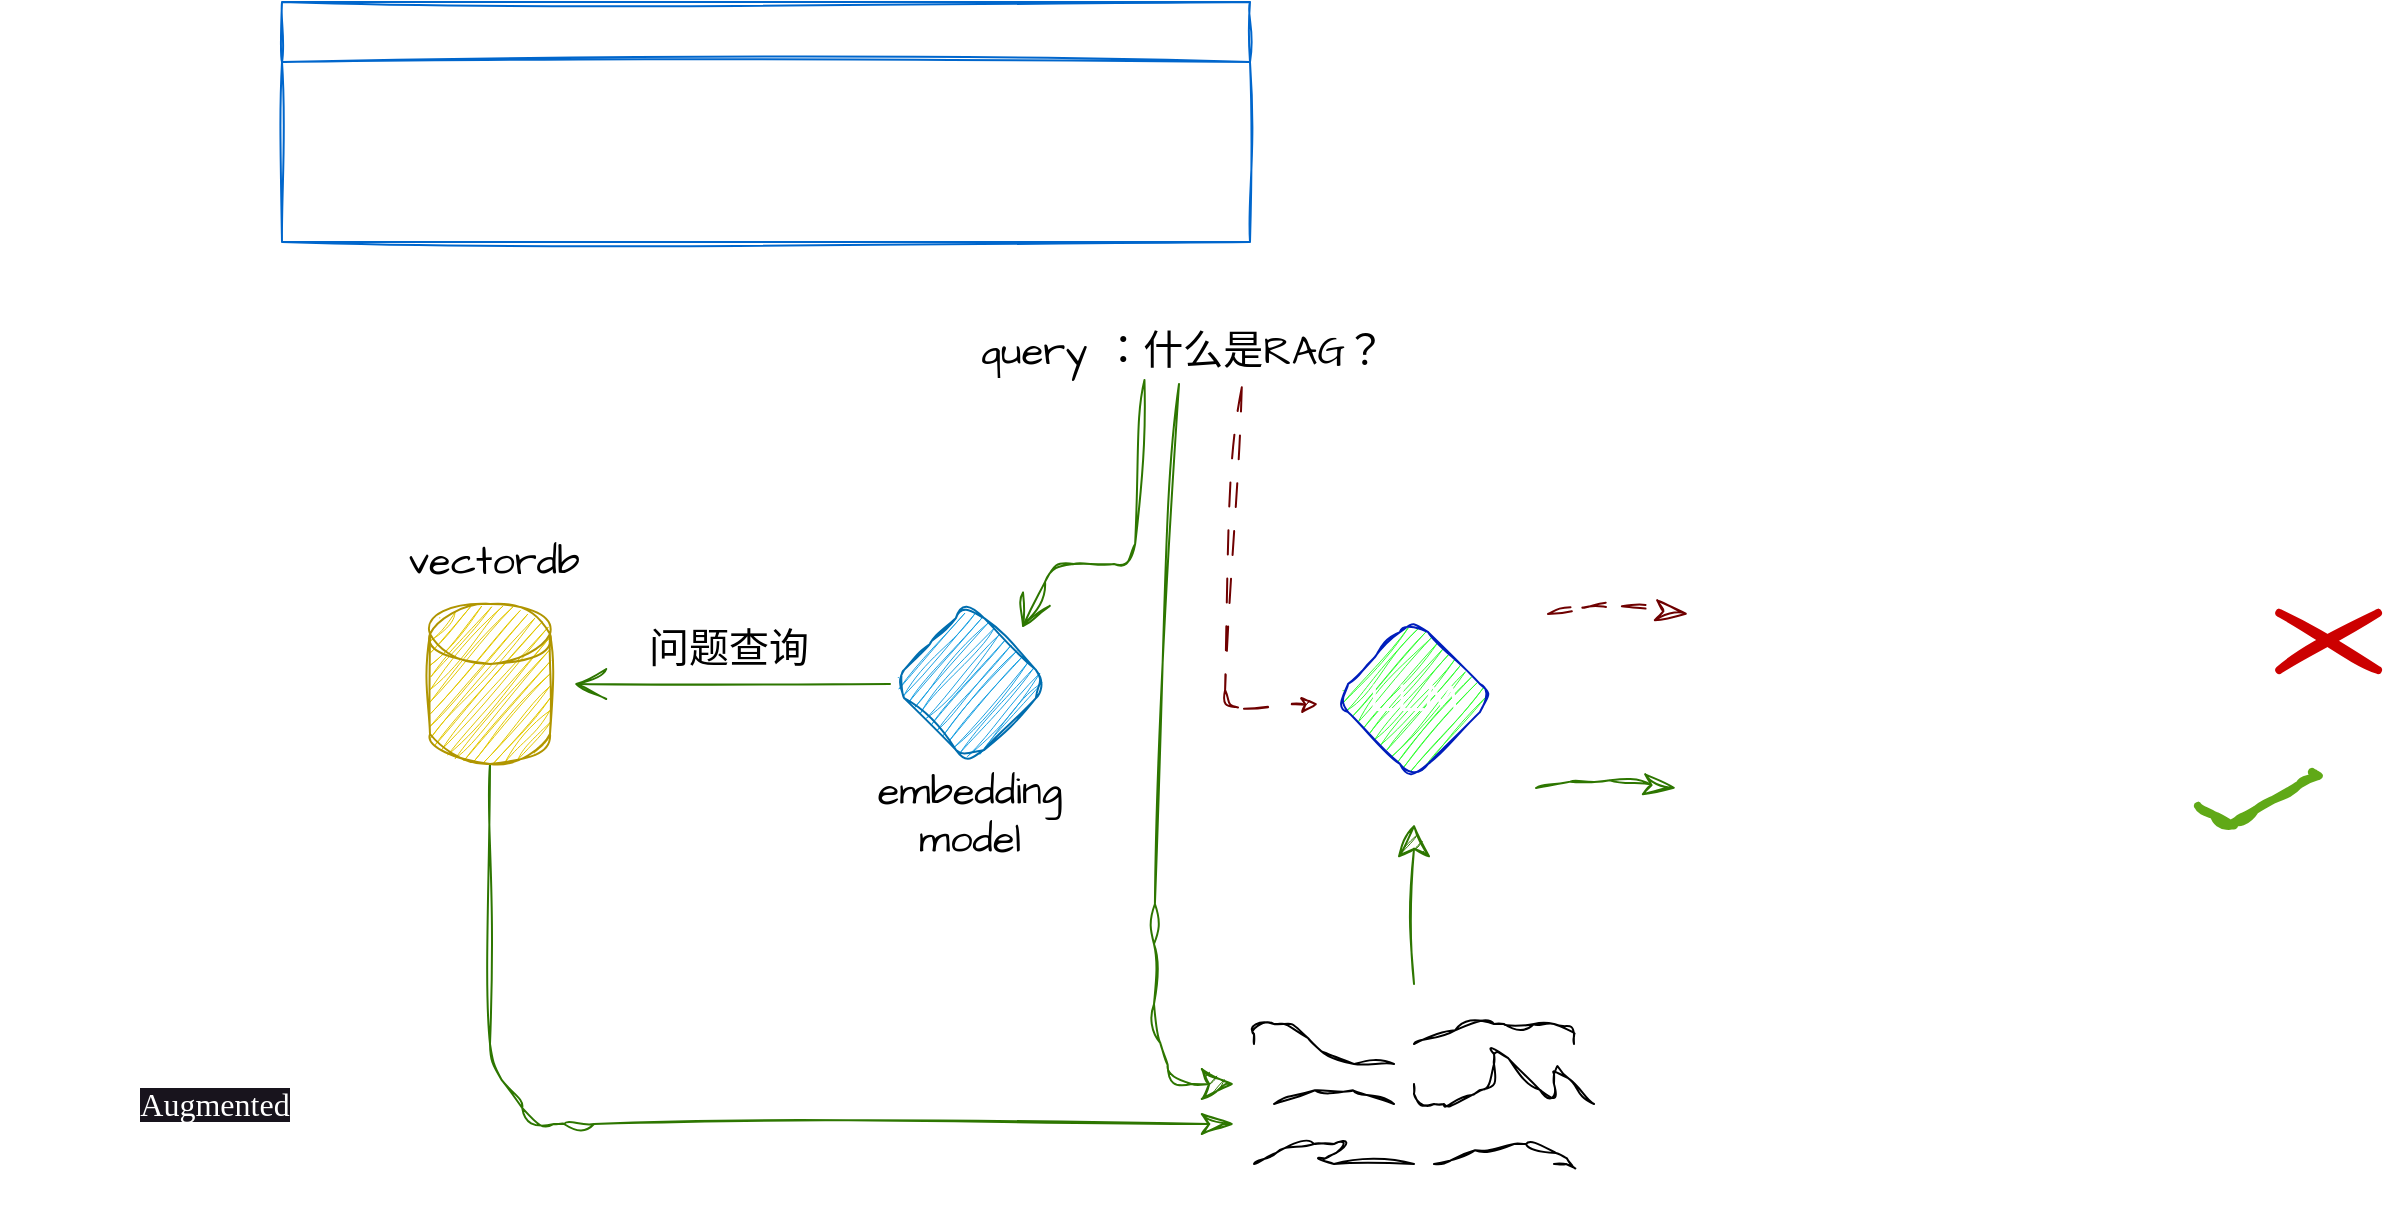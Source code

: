 <mxfile version="24.2.5" type="github">
  <diagram id="982mOaaBdXYkM2S3urJj" name="第 1 页">
    <mxGraphModel dx="1480" dy="753" grid="0" gridSize="10" guides="1" tooltips="1" connect="1" arrows="1" fold="1" page="1" pageScale="1" pageWidth="3300" pageHeight="4681" background="none" math="0" shadow="0">
      <root>
        <mxCell id="0" />
        <mxCell id="1" parent="0" />
        <mxCell id="16" style="edgeStyle=none;sketch=1;hachureGap=4;jiggle=2;curveFitting=1;html=1;fontFamily=Architects Daughter;fontSource=https%3A%2F%2Ffonts.googleapis.com%2Fcss%3Ffamily%3DArchitects%2BDaughter;fontSize=20;fontColor=default;endArrow=open;endFill=0;startSize=15;endSize=14;exitX=0.422;exitY=1;exitDx=0;exitDy=0;exitPerimeter=0;fillColor=#60a917;strokeColor=#2D7600;" parent="1" source="6" edge="1">
          <mxGeometry relative="1" as="geometry">
            <mxPoint x="551" y="496" as="targetPoint" />
            <mxPoint x="627" y="384" as="sourcePoint" />
            <Array as="points">
              <mxPoint x="607" y="464" />
              <mxPoint x="567" y="464" />
            </Array>
          </mxGeometry>
        </mxCell>
        <mxCell id="6" value="query ：什么是RAG？" style="text;html=1;strokeColor=none;fillColor=none;align=center;verticalAlign=middle;whiteSpace=wrap;rounded=0;sketch=1;hachureGap=4;jiggle=2;curveFitting=1;fontFamily=Architects Daughter;fontSource=https%3A%2F%2Ffonts.googleapis.com%2Fcss%3Ffamily%3DArchitects%2BDaughter;fontSize=20;fontColor=default;" parent="1" vertex="1">
          <mxGeometry x="508" y="342" width="247" height="30" as="geometry" />
        </mxCell>
        <mxCell id="53" value="" style="edgeStyle=none;rounded=1;sketch=1;hachureGap=4;jiggle=2;curveFitting=1;html=1;fontFamily=Comic Sans MS;fontSize=15;fontColor=#FFFFFF;endArrow=classicThin;endFill=0;startSize=15;endSize=14;fillColor=#60a917;strokeColor=#2D7600;" parent="1" edge="1">
          <mxGeometry relative="1" as="geometry">
            <mxPoint x="808" y="576" as="sourcePoint" />
            <mxPoint x="878" y="576" as="targetPoint" />
            <Array as="points">
              <mxPoint x="835" y="571" />
            </Array>
          </mxGeometry>
        </mxCell>
        <mxCell id="7" value="LLM" style="rhombus;whiteSpace=wrap;html=1;rounded=1;sketch=1;hachureGap=4;jiggle=2;curveFitting=1;strokeColor=#001DBC;fontFamily=Architects Daughter;fontSource=https%3A%2F%2Ffonts.googleapis.com%2Fcss%3Ffamily%3DArchitects%2BDaughter;fontSize=20;fontColor=#ffffff;fillColor=#33FF33;" parent="1" vertex="1">
          <mxGeometry x="707" y="491" width="80" height="80" as="geometry" />
        </mxCell>
        <mxCell id="31" style="edgeStyle=none;sketch=1;hachureGap=4;jiggle=2;curveFitting=1;html=1;exitX=0;exitY=0.5;exitDx=0;exitDy=0;fontFamily=Architects Daughter;fontSource=https%3A%2F%2Ffonts.googleapis.com%2Fcss%3Ffamily%3DArchitects%2BDaughter;fontSize=20;fontColor=default;endArrow=open;endFill=0;startSize=15;endSize=14;fillColor=#60a917;strokeColor=#2D7600;" parent="1" source="8" edge="1">
          <mxGeometry relative="1" as="geometry">
            <mxPoint x="327" y="524" as="targetPoint" />
          </mxGeometry>
        </mxCell>
        <mxCell id="8" value="" style="rhombus;whiteSpace=wrap;html=1;rounded=1;sketch=1;hachureGap=4;jiggle=2;curveFitting=1;strokeColor=#006EAF;fontFamily=Architects Daughter;fontSource=https%3A%2F%2Ffonts.googleapis.com%2Fcss%3Ffamily%3DArchitects%2BDaughter;fontSize=20;fontColor=#ffffff;fillColor=#1ba1e2;fillStyle=hachure;" parent="1" vertex="1">
          <mxGeometry x="485" y="484" width="80" height="80" as="geometry" />
        </mxCell>
        <mxCell id="10" value="embedding model" style="text;html=1;strokeColor=none;fillColor=none;align=center;verticalAlign=middle;whiteSpace=wrap;rounded=0;sketch=1;hachureGap=4;jiggle=2;curveFitting=1;fontFamily=Architects Daughter;fontSource=https%3A%2F%2Ffonts.googleapis.com%2Fcss%3Ffamily%3DArchitects%2BDaughter;fontSize=20;fontColor=default;" parent="1" vertex="1">
          <mxGeometry x="485" y="574" width="80" height="30" as="geometry" />
        </mxCell>
        <mxCell id="47" style="edgeStyle=none;rounded=1;sketch=1;hachureGap=4;jiggle=2;curveFitting=1;html=1;fontFamily=Architects Daughter;fontSource=https%3A%2F%2Ffonts.googleapis.com%2Fcss%3Ffamily%3DArchitects%2BDaughter;fontSize=20;fontColor=default;endArrow=classicThin;endFill=0;startSize=15;endSize=14;fillColor=#60a917;strokeColor=#2D7600;" parent="1" source="29" edge="1">
          <mxGeometry relative="1" as="geometry">
            <mxPoint x="657" y="744" as="targetPoint" />
            <Array as="points">
              <mxPoint x="285" y="714" />
              <mxPoint x="307" y="744" />
              <mxPoint x="327" y="744" />
            </Array>
          </mxGeometry>
        </mxCell>
        <mxCell id="29" value="" style="shape=cylinder3;whiteSpace=wrap;html=1;boundedLbl=1;backgroundOutline=1;size=15;rounded=0;sketch=1;hachureGap=4;jiggle=2;curveFitting=1;strokeColor=#B09500;fontFamily=Architects Daughter;fontSource=https%3A%2F%2Ffonts.googleapis.com%2Fcss%3Ffamily%3DArchitects%2BDaughter;fontSize=20;fontColor=#000000;fillColor=#e3c800;" parent="1" vertex="1">
          <mxGeometry x="255" y="484" width="60" height="80" as="geometry" />
        </mxCell>
        <mxCell id="32" value="问题查询" style="text;html=1;strokeColor=none;fillColor=none;align=center;verticalAlign=middle;whiteSpace=wrap;rounded=0;sketch=1;hachureGap=4;jiggle=2;curveFitting=1;fontFamily=Architects Daughter;fontSource=https%3A%2F%2Ffonts.googleapis.com%2Fcss%3Ffamily%3DArchitects%2BDaughter;fontSize=20;fontColor=default;" parent="1" vertex="1">
          <mxGeometry x="347" y="491" width="115" height="30" as="geometry" />
        </mxCell>
        <mxCell id="36" value="" style="endArrow=none;html=1;sketch=1;hachureGap=4;jiggle=2;curveFitting=1;fontFamily=Architects Daughter;fontSource=https%3A%2F%2Ffonts.googleapis.com%2Fcss%3Ffamily%3DArchitects%2BDaughter;fontSize=20;fontColor=default;startSize=15;endSize=14;" parent="1" edge="1">
          <mxGeometry width="50" height="50" relative="1" as="geometry">
            <mxPoint x="667" y="704" as="sourcePoint" />
            <mxPoint x="737" y="714" as="targetPoint" />
            <Array as="points">
              <mxPoint x="667" y="694" />
              <mxPoint x="687" y="694" />
              <mxPoint x="707" y="714" />
            </Array>
          </mxGeometry>
        </mxCell>
        <mxCell id="37" value="" style="endArrow=none;html=1;sketch=1;hachureGap=4;jiggle=2;curveFitting=1;fontFamily=Architects Daughter;fontSource=https%3A%2F%2Ffonts.googleapis.com%2Fcss%3Ffamily%3DArchitects%2BDaughter;fontSize=20;fontColor=default;startSize=15;endSize=14;" parent="1" edge="1">
          <mxGeometry width="50" height="50" relative="1" as="geometry">
            <mxPoint x="747" y="704" as="sourcePoint" />
            <mxPoint x="827" y="704" as="targetPoint" />
            <Array as="points">
              <mxPoint x="777" y="694" />
              <mxPoint x="797" y="694" />
              <mxPoint x="827" y="694" />
            </Array>
          </mxGeometry>
        </mxCell>
        <mxCell id="38" value="" style="endArrow=none;html=1;sketch=1;hachureGap=4;jiggle=2;curveFitting=1;fontFamily=Architects Daughter;fontSource=https%3A%2F%2Ffonts.googleapis.com%2Fcss%3Ffamily%3DArchitects%2BDaughter;fontSize=20;fontColor=default;startSize=15;endSize=14;" parent="1" edge="1">
          <mxGeometry width="50" height="50" relative="1" as="geometry">
            <mxPoint x="677" y="734" as="sourcePoint" />
            <mxPoint x="737" y="734" as="targetPoint" />
            <Array as="points">
              <mxPoint x="707" y="724" />
            </Array>
          </mxGeometry>
        </mxCell>
        <mxCell id="39" value="" style="endArrow=none;html=1;sketch=1;hachureGap=4;jiggle=2;curveFitting=1;fontFamily=Architects Daughter;fontSource=https%3A%2F%2Ffonts.googleapis.com%2Fcss%3Ffamily%3DArchitects%2BDaughter;fontSize=20;fontColor=default;startSize=15;endSize=14;" parent="1" edge="1">
          <mxGeometry width="50" height="50" relative="1" as="geometry">
            <mxPoint x="747" y="724" as="sourcePoint" />
            <mxPoint x="837" y="734" as="targetPoint" />
            <Array as="points">
              <mxPoint x="747" y="734" />
              <mxPoint x="767" y="734" />
              <mxPoint x="787" y="724" />
              <mxPoint x="787" y="704" />
              <mxPoint x="817" y="734" />
              <mxPoint x="817" y="714" />
            </Array>
          </mxGeometry>
        </mxCell>
        <mxCell id="40" value="" style="endArrow=none;html=1;sketch=1;hachureGap=4;jiggle=2;curveFitting=1;fontFamily=Architects Daughter;fontSource=https%3A%2F%2Ffonts.googleapis.com%2Fcss%3Ffamily%3DArchitects%2BDaughter;fontSize=20;fontColor=default;startSize=15;endSize=14;" parent="1" edge="1">
          <mxGeometry width="50" height="50" relative="1" as="geometry">
            <mxPoint x="667" y="764" as="sourcePoint" />
            <mxPoint x="747" y="764" as="targetPoint" />
            <Array as="points">
              <mxPoint x="687" y="754" />
              <mxPoint x="717" y="754" />
              <mxPoint x="697" y="764" />
            </Array>
          </mxGeometry>
        </mxCell>
        <mxCell id="41" value="" style="endArrow=none;html=1;sketch=1;hachureGap=4;jiggle=2;curveFitting=1;fontFamily=Architects Daughter;fontSource=https%3A%2F%2Ffonts.googleapis.com%2Fcss%3Ffamily%3DArchitects%2BDaughter;fontSize=20;fontColor=default;startSize=15;endSize=14;" parent="1" edge="1">
          <mxGeometry width="50" height="50" relative="1" as="geometry">
            <mxPoint x="757" y="764" as="sourcePoint" />
            <mxPoint x="817" y="764" as="targetPoint" />
            <Array as="points">
              <mxPoint x="787" y="754" />
              <mxPoint x="809" y="754" />
              <mxPoint x="829" y="764" />
            </Array>
          </mxGeometry>
        </mxCell>
        <mxCell id="44" value="" style="endArrow=classic;html=1;sketch=1;hachureGap=4;jiggle=2;curveFitting=1;fontFamily=Architects Daughter;fontSource=https%3A%2F%2Ffonts.googleapis.com%2Fcss%3Ffamily%3DArchitects%2BDaughter;fontSize=20;fontColor=default;startSize=15;endSize=14;rounded=1;fillColor=#60a917;strokeColor=#2D7600;" parent="1" edge="1">
          <mxGeometry width="50" height="50" relative="1" as="geometry">
            <mxPoint x="629.5" y="374" as="sourcePoint" />
            <mxPoint x="657" y="724" as="targetPoint" />
            <Array as="points">
              <mxPoint x="617" y="644" />
              <mxPoint x="617" y="694" />
              <mxPoint x="627" y="724" />
            </Array>
          </mxGeometry>
        </mxCell>
        <mxCell id="50" value="" style="endArrow=classic;html=1;rounded=1;sketch=1;hachureGap=4;jiggle=2;curveFitting=1;fontFamily=Architects Daughter;fontSource=https%3A%2F%2Ffonts.googleapis.com%2Fcss%3Ffamily%3DArchitects%2BDaughter;fontSize=20;fontColor=default;startSize=15;endSize=14;fillColor=#60a917;strokeColor=#2D7600;" parent="1" edge="1">
          <mxGeometry width="50" height="50" relative="1" as="geometry">
            <mxPoint x="747" y="674" as="sourcePoint" />
            <mxPoint x="747" y="594" as="targetPoint" />
          </mxGeometry>
        </mxCell>
        <mxCell id="51" value="&lt;p style=&quot;border: 0px solid rgb(217, 217, 227); box-sizing: border-box; --tw-border-spacing-x: 0; --tw-border-spacing-y: 0; --tw-translate-x: 0; --tw-translate-y: 0; --tw-rotate: 0; --tw-skew-x: 0; --tw-skew-y: 0; --tw-scale-x: 1; --tw-scale-y: 1; --tw-pan-x: ; --tw-pan-y: ; --tw-pinch-zoom: ; --tw-scroll-snap-strictness: proximity; --tw-gradient-from-position: ; --tw-gradient-via-position: ; --tw-gradient-to-position: ; --tw-ordinal: ; --tw-slashed-zero: ; --tw-numeric-figure: ; --tw-numeric-spacing: ; --tw-numeric-fraction: ; --tw-ring-inset: ; --tw-ring-offset-width: 0px; --tw-ring-offset-color: #fff; --tw-ring-color: rgba(69,89,164,.5); --tw-ring-offset-shadow: 0 0 transparent; --tw-ring-shadow: 0 0 transparent; --tw-shadow: 0 0 transparent; --tw-shadow-colored: 0 0 transparent; --tw-blur: ; --tw-brightness: ; --tw-contrast: ; --tw-grayscale: ; --tw-hue-rotate: ; --tw-invert: ; --tw-saturate: ; --tw-sepia: ; --tw-drop-shadow: ; --tw-backdrop-blur: ; --tw-backdrop-brightness: ; --tw-backdrop-contrast: ; --tw-backdrop-grayscale: ; --tw-backdrop-hue-rotate: ; --tw-backdrop-invert: ; --tw-backdrop-opacity: ; --tw-backdrop-saturate: ; --tw-backdrop-sepia: ; margin: 0px 0px 1.25em; text-align: start; font-size: 15px;&quot;&gt;&lt;font face=&quot;Comic Sans MS&quot; color=&quot;#ffffff&quot; style=&quot;font-size: 15px;&quot;&gt;“RAG，或称为Retrieval-Augmented Generation，是一种结合了信息检索和生成式模型的自然语言处理（NLP）方法。&quot;&lt;/font&gt;&lt;/p&gt;" style="text;html=1;strokeColor=none;fillColor=none;align=center;verticalAlign=middle;whiteSpace=wrap;rounded=0;sketch=1;hachureGap=4;jiggle=2;curveFitting=1;fontFamily=Architects Daughter;fontSource=https%3A%2F%2Ffonts.googleapis.com%2Fcss%3Ffamily%3DArchitects%2BDaughter;fontSize=20;fontColor=default;" parent="1" vertex="1">
          <mxGeometry x="895" y="444" width="270" height="93" as="geometry" />
        </mxCell>
        <mxCell id="54" value="相关上下文" style="text;html=1;strokeColor=none;fillColor=none;align=center;verticalAlign=middle;whiteSpace=wrap;rounded=0;sketch=1;hachureGap=4;jiggle=2;curveFitting=1;fontFamily=Comic Sans MS;fontSize=15;fontColor=#FFFFFF;" parent="1" vertex="1">
          <mxGeometry x="375" y="753" width="143" height="33" as="geometry" />
        </mxCell>
        <mxCell id="56" value="&lt;span style=&quot;font-size: 16px; text-align: start; background-color: rgb(24, 20, 29);&quot;&gt;Augmented &lt;/span&gt;" style="text;html=1;strokeColor=none;fillColor=none;align=center;verticalAlign=middle;whiteSpace=wrap;rounded=0;sketch=1;hachureGap=4;jiggle=2;curveFitting=1;fontFamily=Comic Sans MS;fontSize=15;fontColor=#FFFFFF;" parent="1" vertex="1">
          <mxGeometry x="40" y="717" width="215" height="33" as="geometry" />
        </mxCell>
        <mxCell id="57" value="vectordb" style="text;html=1;strokeColor=none;fillColor=none;align=center;verticalAlign=middle;whiteSpace=wrap;rounded=0;sketch=1;hachureGap=4;jiggle=2;curveFitting=1;fontFamily=Architects Daughter;fontSource=https%3A%2F%2Ffonts.googleapis.com%2Fcss%3Ffamily%3DArchitects%2BDaughter;fontSize=20;fontColor=default;" parent="1" vertex="1">
          <mxGeometry x="247" y="447" width="80" height="30" as="geometry" />
        </mxCell>
        <mxCell id="58" value="" style="endArrow=classic;html=1;sketch=1;hachureGap=4;jiggle=2;curveFitting=1;fontFamily=Architects Daughter;fontSource=https%3A%2F%2Ffonts.googleapis.com%2Fcss%3Ffamily%3DArchitects%2BDaughter;fontSize=16;exitX=0.619;exitY=1.122;exitDx=0;exitDy=0;exitPerimeter=0;dashed=1;dashPattern=12 12;fillColor=#a20025;strokeColor=#6F0000;" parent="1" source="6" edge="1">
          <mxGeometry width="50" height="50" relative="1" as="geometry">
            <mxPoint x="583" y="631" as="sourcePoint" />
            <mxPoint x="699" y="534" as="targetPoint" />
            <Array as="points">
              <mxPoint x="652" y="537" />
            </Array>
          </mxGeometry>
        </mxCell>
        <mxCell id="61" value="&lt;p style=&quot;border: 0px solid rgb(217, 217, 227); box-sizing: border-box; --tw-border-spacing-x: 0; --tw-border-spacing-y: 0; --tw-translate-x: 0; --tw-translate-y: 0; --tw-rotate: 0; --tw-skew-x: 0; --tw-skew-y: 0; --tw-scale-x: 1; --tw-scale-y: 1; --tw-pan-x: ; --tw-pan-y: ; --tw-pinch-zoom: ; --tw-scroll-snap-strictness: proximity; --tw-gradient-from-position: ; --tw-gradient-via-position: ; --tw-gradient-to-position: ; --tw-ordinal: ; --tw-slashed-zero: ; --tw-numeric-figure: ; --tw-numeric-spacing: ; --tw-numeric-fraction: ; --tw-ring-inset: ; --tw-ring-offset-width: 0px; --tw-ring-offset-color: #fff; --tw-ring-color: rgba(69,89,164,.5); --tw-ring-offset-shadow: 0 0 transparent; --tw-ring-shadow: 0 0 transparent; --tw-shadow: 0 0 transparent; --tw-shadow-colored: 0 0 transparent; --tw-blur: ; --tw-brightness: ; --tw-contrast: ; --tw-grayscale: ; --tw-hue-rotate: ; --tw-invert: ; --tw-saturate: ; --tw-sepia: ; --tw-drop-shadow: ; --tw-backdrop-blur: ; --tw-backdrop-brightness: ; --tw-backdrop-contrast: ; --tw-backdrop-grayscale: ; --tw-backdrop-hue-rotate: ; --tw-backdrop-invert: ; --tw-backdrop-opacity: ; --tw-backdrop-saturate: ; --tw-backdrop-sepia: ; margin: 0px 0px 1.25em; text-align: start; font-size: 15px;&quot;&gt;&lt;font face=&quot;Comic Sans MS&quot; color=&quot;#ffffff&quot; style=&quot;font-size: 15px;&quot;&gt;“研究发现，RAG是一种序列特异性内切酶......&quot;&lt;/font&gt;&lt;/p&gt;" style="text;html=1;strokeColor=none;fillColor=none;align=center;verticalAlign=middle;whiteSpace=wrap;rounded=0;sketch=1;hachureGap=4;jiggle=2;curveFitting=1;fontFamily=Architects Daughter;fontSource=https%3A%2F%2Ffonts.googleapis.com%2Fcss%3Ffamily%3DArchitects%2BDaughter;fontSize=20;fontColor=default;" parent="1" vertex="1">
          <mxGeometry x="900" y="549" width="228" height="74" as="geometry" />
        </mxCell>
        <mxCell id="63" value="" style="edgeStyle=none;rounded=1;sketch=1;hachureGap=4;jiggle=2;curveFitting=1;html=1;fontFamily=Comic Sans MS;fontSize=15;fontColor=#FFFFFF;endArrow=classicThin;endFill=0;startSize=15;endSize=14;dashed=1;dashPattern=12 12;fillColor=#a20025;strokeColor=#6F0000;" parent="1" edge="1">
          <mxGeometry relative="1" as="geometry">
            <mxPoint x="814.0" y="489" as="sourcePoint" />
            <mxPoint x="884" y="489" as="targetPoint" />
            <Array as="points">
              <mxPoint x="841" y="484" />
            </Array>
          </mxGeometry>
        </mxCell>
        <mxCell id="64" value="" style="edgeStyle=isometricEdgeStyle;endArrow=none;html=1;dashed=1;dashPattern=12 12;sketch=1;hachureGap=4;jiggle=2;curveFitting=1;strokeColor=#60A917;fontFamily=Architects Daughter;fontSource=https%3A%2F%2Ffonts.googleapis.com%2Fcss%3Ffamily%3DArchitects%2BDaughter;fontSize=16;fontColor=#FFFFFF;elbow=vertical;strokeWidth=4;" parent="1" edge="1">
          <mxGeometry width="50" height="100" relative="1" as="geometry">
            <mxPoint x="1139" y="585" as="sourcePoint" />
            <mxPoint x="1196" y="568" as="targetPoint" />
            <Array as="points">
              <mxPoint x="1159" y="592" />
            </Array>
          </mxGeometry>
        </mxCell>
        <mxCell id="66" value="" style="line;strokeWidth=4;html=1;perimeter=backbonePerimeter;points=[];outlineConnect=0;labelBackgroundColor=none;sketch=1;hachureGap=4;jiggle=2;curveFitting=1;fontFamily=Architects Daughter;fontSource=https%3A%2F%2Ffonts.googleapis.com%2Fcss%3Ffamily%3DArchitects%2BDaughter;fontSize=20;fontColor=#FFFFFF;rotation=30;strokeColor=#CC0000;" parent="1" vertex="1">
          <mxGeometry x="1175.81" y="497.75" width="57" height="10" as="geometry" />
        </mxCell>
        <mxCell id="67" value="" style="line;strokeWidth=4;html=1;labelBackgroundColor=none;sketch=1;hachureGap=4;jiggle=2;curveFitting=1;fontFamily=Architects Daughter;fontSource=https%3A%2F%2Ffonts.googleapis.com%2Fcss%3Ffamily%3DArchitects%2BDaughter;fontSize=20;fontColor=#FFFFFF;rotation=-30;strokeColor=#CC0000;" parent="1" vertex="1">
          <mxGeometry x="1175.81" y="497.75" width="57" height="10" as="geometry" />
        </mxCell>
        <mxCell id="78" value="&lt;font style=&quot;font-size: 20px;&quot;&gt;需要根据《考试宝典》中的内容完成开卷考试&lt;/font&gt;" style="swimlane;fontStyle=0;childLayout=stackLayout;horizontal=1;startSize=30;horizontalStack=0;resizeParent=1;resizeParentMax=0;resizeLast=0;collapsible=1;marginBottom=0;whiteSpace=wrap;html=1;labelBackgroundColor=none;sketch=1;hachureGap=4;jiggle=2;curveFitting=1;strokeColor=#0066CC;strokeWidth=1;fontFamily=Architects Daughter;fontSource=https%3A%2F%2Ffonts.googleapis.com%2Fcss%3Ffamily%3DArchitects%2BDaughter;fontSize=20;fontColor=#FFFFFF;fillColor=none;fillStyle=zigzag-line;" parent="1" vertex="1">
          <mxGeometry x="181" y="183" width="484" height="120" as="geometry" />
        </mxCell>
        <mxCell id="79" value="一 ：直接查询书籍" style="text;strokeColor=none;fillColor=none;align=left;verticalAlign=middle;spacingLeft=4;spacingRight=4;overflow=hidden;points=[[0,0.5],[1,0.5]];portConstraint=eastwest;rotatable=0;whiteSpace=wrap;html=1;fontSize=16;labelBackgroundColor=none;sketch=1;hachureGap=4;jiggle=2;curveFitting=1;strokeWidth=4;fontFamily=Architects Daughter;fontSource=https%3A%2F%2Ffonts.googleapis.com%2Fcss%3Ffamily%3DArchitects%2BDaughter;fontColor=#FFFFFF;" parent="78" vertex="1">
          <mxGeometry y="30" width="484" height="30" as="geometry" />
        </mxCell>
        <mxCell id="80" value="二 ： 利用检索系统查询" style="text;strokeColor=none;fillColor=none;align=left;verticalAlign=middle;spacingLeft=4;spacingRight=4;overflow=hidden;points=[[0,0.5],[1,0.5]];portConstraint=eastwest;rotatable=0;whiteSpace=wrap;html=1;fontSize=16;labelBackgroundColor=none;sketch=1;hachureGap=4;jiggle=2;curveFitting=1;strokeWidth=4;fontFamily=Architects Daughter;fontSource=https%3A%2F%2Ffonts.googleapis.com%2Fcss%3Ffamily%3DArchitects%2BDaughter;fontColor=#FFFFFF;" parent="78" vertex="1">
          <mxGeometry y="60" width="484" height="30" as="geometry" />
        </mxCell>
        <mxCell id="81" value="三 ： LLM 知识检索增强生成" style="text;strokeColor=none;fillColor=none;align=left;verticalAlign=middle;spacingLeft=4;spacingRight=4;overflow=hidden;points=[[0,0.5],[1,0.5]];portConstraint=eastwest;rotatable=0;whiteSpace=wrap;html=1;fontSize=16;labelBackgroundColor=none;sketch=1;hachureGap=4;jiggle=2;curveFitting=1;strokeWidth=4;fontFamily=Architects Daughter;fontSource=https%3A%2F%2Ffonts.googleapis.com%2Fcss%3Ffamily%3DArchitects%2BDaughter;fontColor=#FFFFFF;" parent="78" vertex="1">
          <mxGeometry y="90" width="484" height="30" as="geometry" />
        </mxCell>
      </root>
    </mxGraphModel>
  </diagram>
</mxfile>
